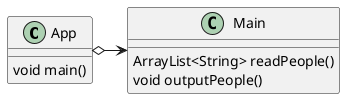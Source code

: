 @startuml
class App
{
void main()
}
class Main
{
ArrayList<String> readPeople()
void outputPeople()
}

App o->Main

@enduml